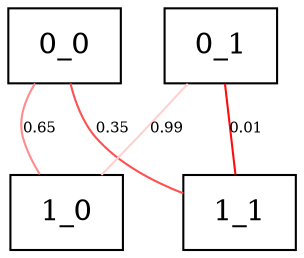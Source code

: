 graph "Module Graph Weights" {
	node [shape=box]
	"1_0"
	"1_1"
	"0_0" -- "1_0" [label=0.65 color="#FF8C8C" contraint=false fontsize=7 labelfloat=false]
	"0_0" -- "1_1" [label=0.35 color="#FF4F4F" contraint=false fontsize=7 labelfloat=false]
	"0_1" -- "1_0" [label=0.99 color="#FFD0D0" contraint=false fontsize=7 labelfloat=false]
	"0_1" -- "1_1" [label=0.01 color="#FF0B0B" contraint=false fontsize=7 labelfloat=false]
	fontsize=16
}

